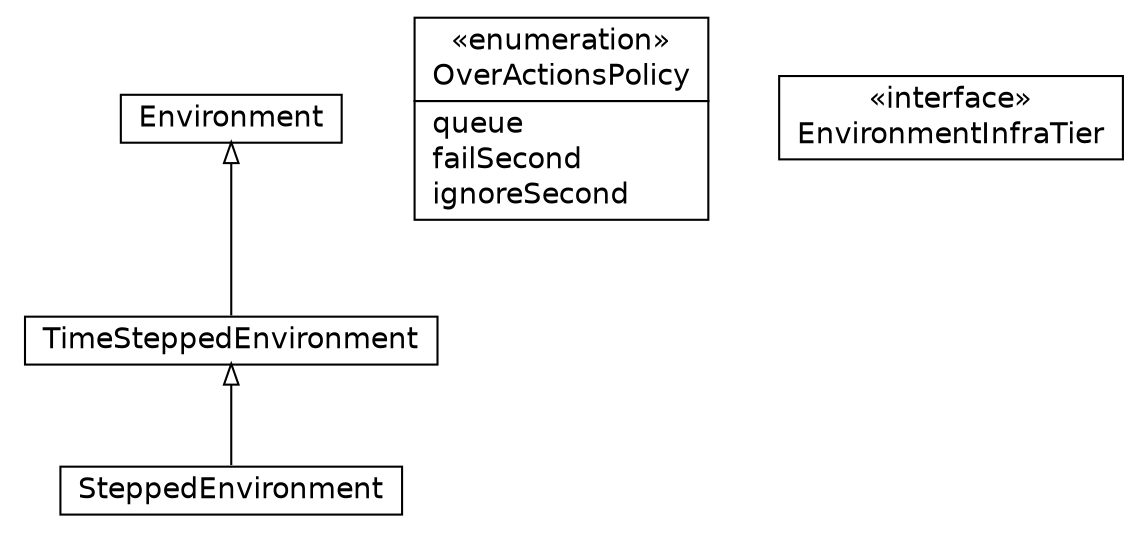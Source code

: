 #!/usr/local/bin/dot
#
# Class diagram 
# Generated by UMLGraph version 5.1 (http://www.umlgraph.org/)
#

digraph G {
	edge [fontname="Helvetica",fontsize=10,labelfontname="Helvetica",labelfontsize=10];
	node [fontname="Helvetica",fontsize=10,shape=plaintext];
	nodesep=0.25;
	ranksep=0.5;
	// jason.environment.TimeSteppedEnvironment
	c2050 [label=<<table title="jason.environment.TimeSteppedEnvironment" border="0" cellborder="1" cellspacing="0" cellpadding="2" port="p" href="./TimeSteppedEnvironment.html">
		<tr><td><table border="0" cellspacing="0" cellpadding="1">
<tr><td align="center" balign="center"> TimeSteppedEnvironment </td></tr>
		</table></td></tr>
		</table>>, fontname="Helvetica", fontcolor="black", fontsize=14.0];
	// jason.environment.TimeSteppedEnvironment.OverActionsPolicy
	c2051 [label=<<table title="jason.environment.TimeSteppedEnvironment.OverActionsPolicy" border="0" cellborder="1" cellspacing="0" cellpadding="2" port="p" href="./TimeSteppedEnvironment.OverActionsPolicy.html">
		<tr><td><table border="0" cellspacing="0" cellpadding="1">
<tr><td align="center" balign="center"> &#171;enumeration&#187; </td></tr>
<tr><td align="center" balign="center"> OverActionsPolicy </td></tr>
		</table></td></tr>
		<tr><td><table border="0" cellspacing="0" cellpadding="1">
<tr><td align="left" balign="left"> queue </td></tr>
<tr><td align="left" balign="left"> failSecond </td></tr>
<tr><td align="left" balign="left"> ignoreSecond </td></tr>
		</table></td></tr>
		</table>>, fontname="Helvetica", fontcolor="black", fontsize=14.0];
	// jason.environment.SteppedEnvironment
	c2052 [label=<<table title="jason.environment.SteppedEnvironment" border="0" cellborder="1" cellspacing="0" cellpadding="2" port="p" href="./SteppedEnvironment.html">
		<tr><td><table border="0" cellspacing="0" cellpadding="1">
<tr><td align="center" balign="center"> SteppedEnvironment </td></tr>
		</table></td></tr>
		</table>>, fontname="Helvetica", fontcolor="black", fontsize=14.0];
	// jason.environment.EnvironmentInfraTier
	c2053 [label=<<table title="jason.environment.EnvironmentInfraTier" border="0" cellborder="1" cellspacing="0" cellpadding="2" port="p" href="./EnvironmentInfraTier.html">
		<tr><td><table border="0" cellspacing="0" cellpadding="1">
<tr><td align="center" balign="center"> &#171;interface&#187; </td></tr>
<tr><td align="center" balign="center"> EnvironmentInfraTier </td></tr>
		</table></td></tr>
		</table>>, fontname="Helvetica", fontcolor="black", fontsize=14.0];
	// jason.environment.Environment
	c2054 [label=<<table title="jason.environment.Environment" border="0" cellborder="1" cellspacing="0" cellpadding="2" port="p" href="./Environment.html">
		<tr><td><table border="0" cellspacing="0" cellpadding="1">
<tr><td align="center" balign="center"> Environment </td></tr>
		</table></td></tr>
		</table>>, fontname="Helvetica", fontcolor="black", fontsize=14.0];
	//jason.environment.TimeSteppedEnvironment extends jason.environment.Environment
	c2054:p -> c2050:p [dir=back,arrowtail=empty];
	//jason.environment.SteppedEnvironment extends jason.environment.TimeSteppedEnvironment
	c2050:p -> c2052:p [dir=back,arrowtail=empty];
}


